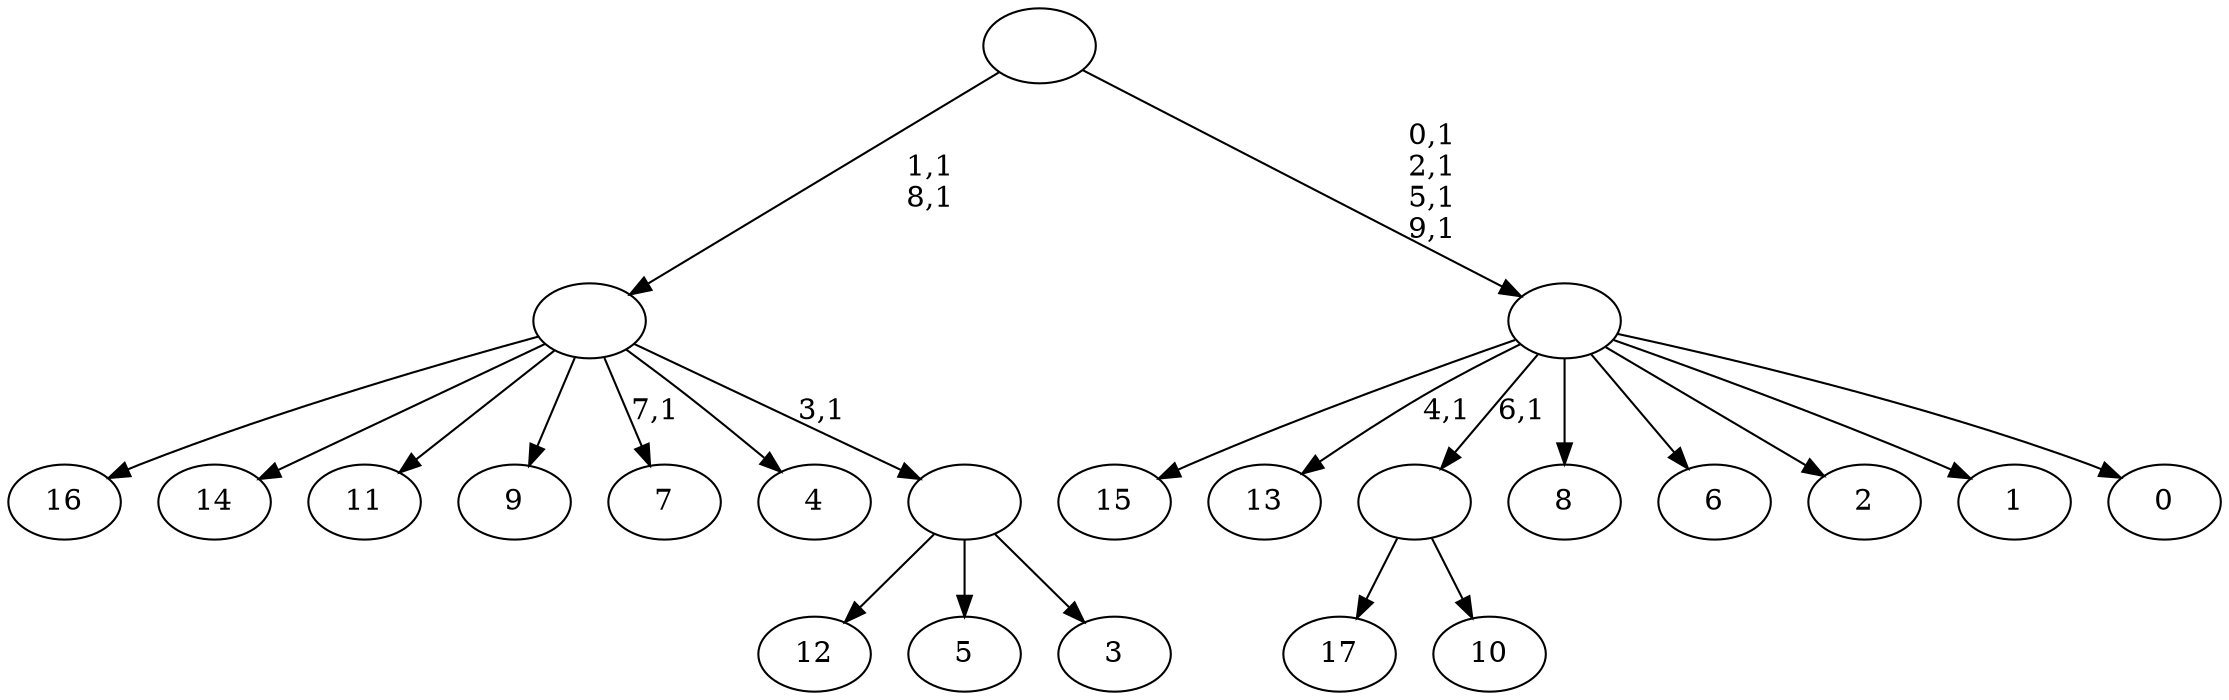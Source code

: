 digraph T {
	28 [label="17"]
	27 [label="16"]
	26 [label="15"]
	25 [label="14"]
	24 [label="13"]
	22 [label="12"]
	21 [label="11"]
	20 [label="10"]
	19 [label=""]
	18 [label="9"]
	17 [label="8"]
	16 [label="7"]
	14 [label="6"]
	13 [label="5"]
	12 [label="4"]
	11 [label="3"]
	10 [label=""]
	9 [label=""]
	7 [label="2"]
	6 [label="1"]
	5 [label="0"]
	4 [label=""]
	0 [label=""]
	19 -> 28 [label=""]
	19 -> 20 [label=""]
	10 -> 22 [label=""]
	10 -> 13 [label=""]
	10 -> 11 [label=""]
	9 -> 16 [label="7,1"]
	9 -> 27 [label=""]
	9 -> 25 [label=""]
	9 -> 21 [label=""]
	9 -> 18 [label=""]
	9 -> 12 [label=""]
	9 -> 10 [label="3,1"]
	4 -> 24 [label="4,1"]
	4 -> 26 [label=""]
	4 -> 19 [label="6,1"]
	4 -> 17 [label=""]
	4 -> 14 [label=""]
	4 -> 7 [label=""]
	4 -> 6 [label=""]
	4 -> 5 [label=""]
	0 -> 4 [label="0,1\n2,1\n5,1\n9,1"]
	0 -> 9 [label="1,1\n8,1"]
}
